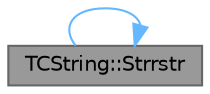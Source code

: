digraph "TCString::Strrstr"
{
 // INTERACTIVE_SVG=YES
 // LATEX_PDF_SIZE
  bgcolor="transparent";
  edge [fontname=Helvetica,fontsize=10,labelfontname=Helvetica,labelfontsize=10];
  node [fontname=Helvetica,fontsize=10,shape=box,height=0.2,width=0.4];
  rankdir="LR";
  Node1 [id="Node000001",label="TCString::Strrstr",height=0.2,width=0.4,color="gray40", fillcolor="grey60", style="filled", fontcolor="black",tooltip="strrstr wrapper"];
  Node1 -> Node1 [id="edge1_Node000001_Node000001",color="steelblue1",style="solid",tooltip=" "];
}
